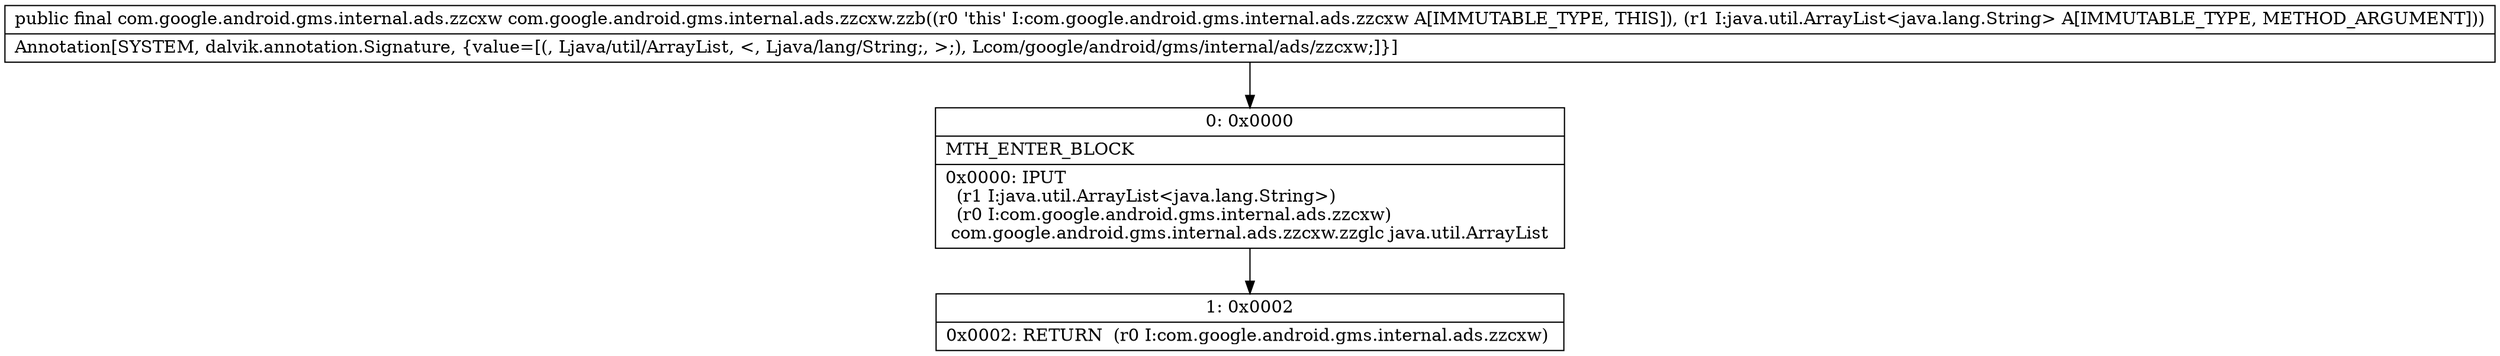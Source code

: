 digraph "CFG forcom.google.android.gms.internal.ads.zzcxw.zzb(Ljava\/util\/ArrayList;)Lcom\/google\/android\/gms\/internal\/ads\/zzcxw;" {
Node_0 [shape=record,label="{0\:\ 0x0000|MTH_ENTER_BLOCK\l|0x0000: IPUT  \l  (r1 I:java.util.ArrayList\<java.lang.String\>)\l  (r0 I:com.google.android.gms.internal.ads.zzcxw)\l com.google.android.gms.internal.ads.zzcxw.zzglc java.util.ArrayList \l}"];
Node_1 [shape=record,label="{1\:\ 0x0002|0x0002: RETURN  (r0 I:com.google.android.gms.internal.ads.zzcxw) \l}"];
MethodNode[shape=record,label="{public final com.google.android.gms.internal.ads.zzcxw com.google.android.gms.internal.ads.zzcxw.zzb((r0 'this' I:com.google.android.gms.internal.ads.zzcxw A[IMMUTABLE_TYPE, THIS]), (r1 I:java.util.ArrayList\<java.lang.String\> A[IMMUTABLE_TYPE, METHOD_ARGUMENT]))  | Annotation[SYSTEM, dalvik.annotation.Signature, \{value=[(, Ljava\/util\/ArrayList, \<, Ljava\/lang\/String;, \>;), Lcom\/google\/android\/gms\/internal\/ads\/zzcxw;]\}]\l}"];
MethodNode -> Node_0;
Node_0 -> Node_1;
}

